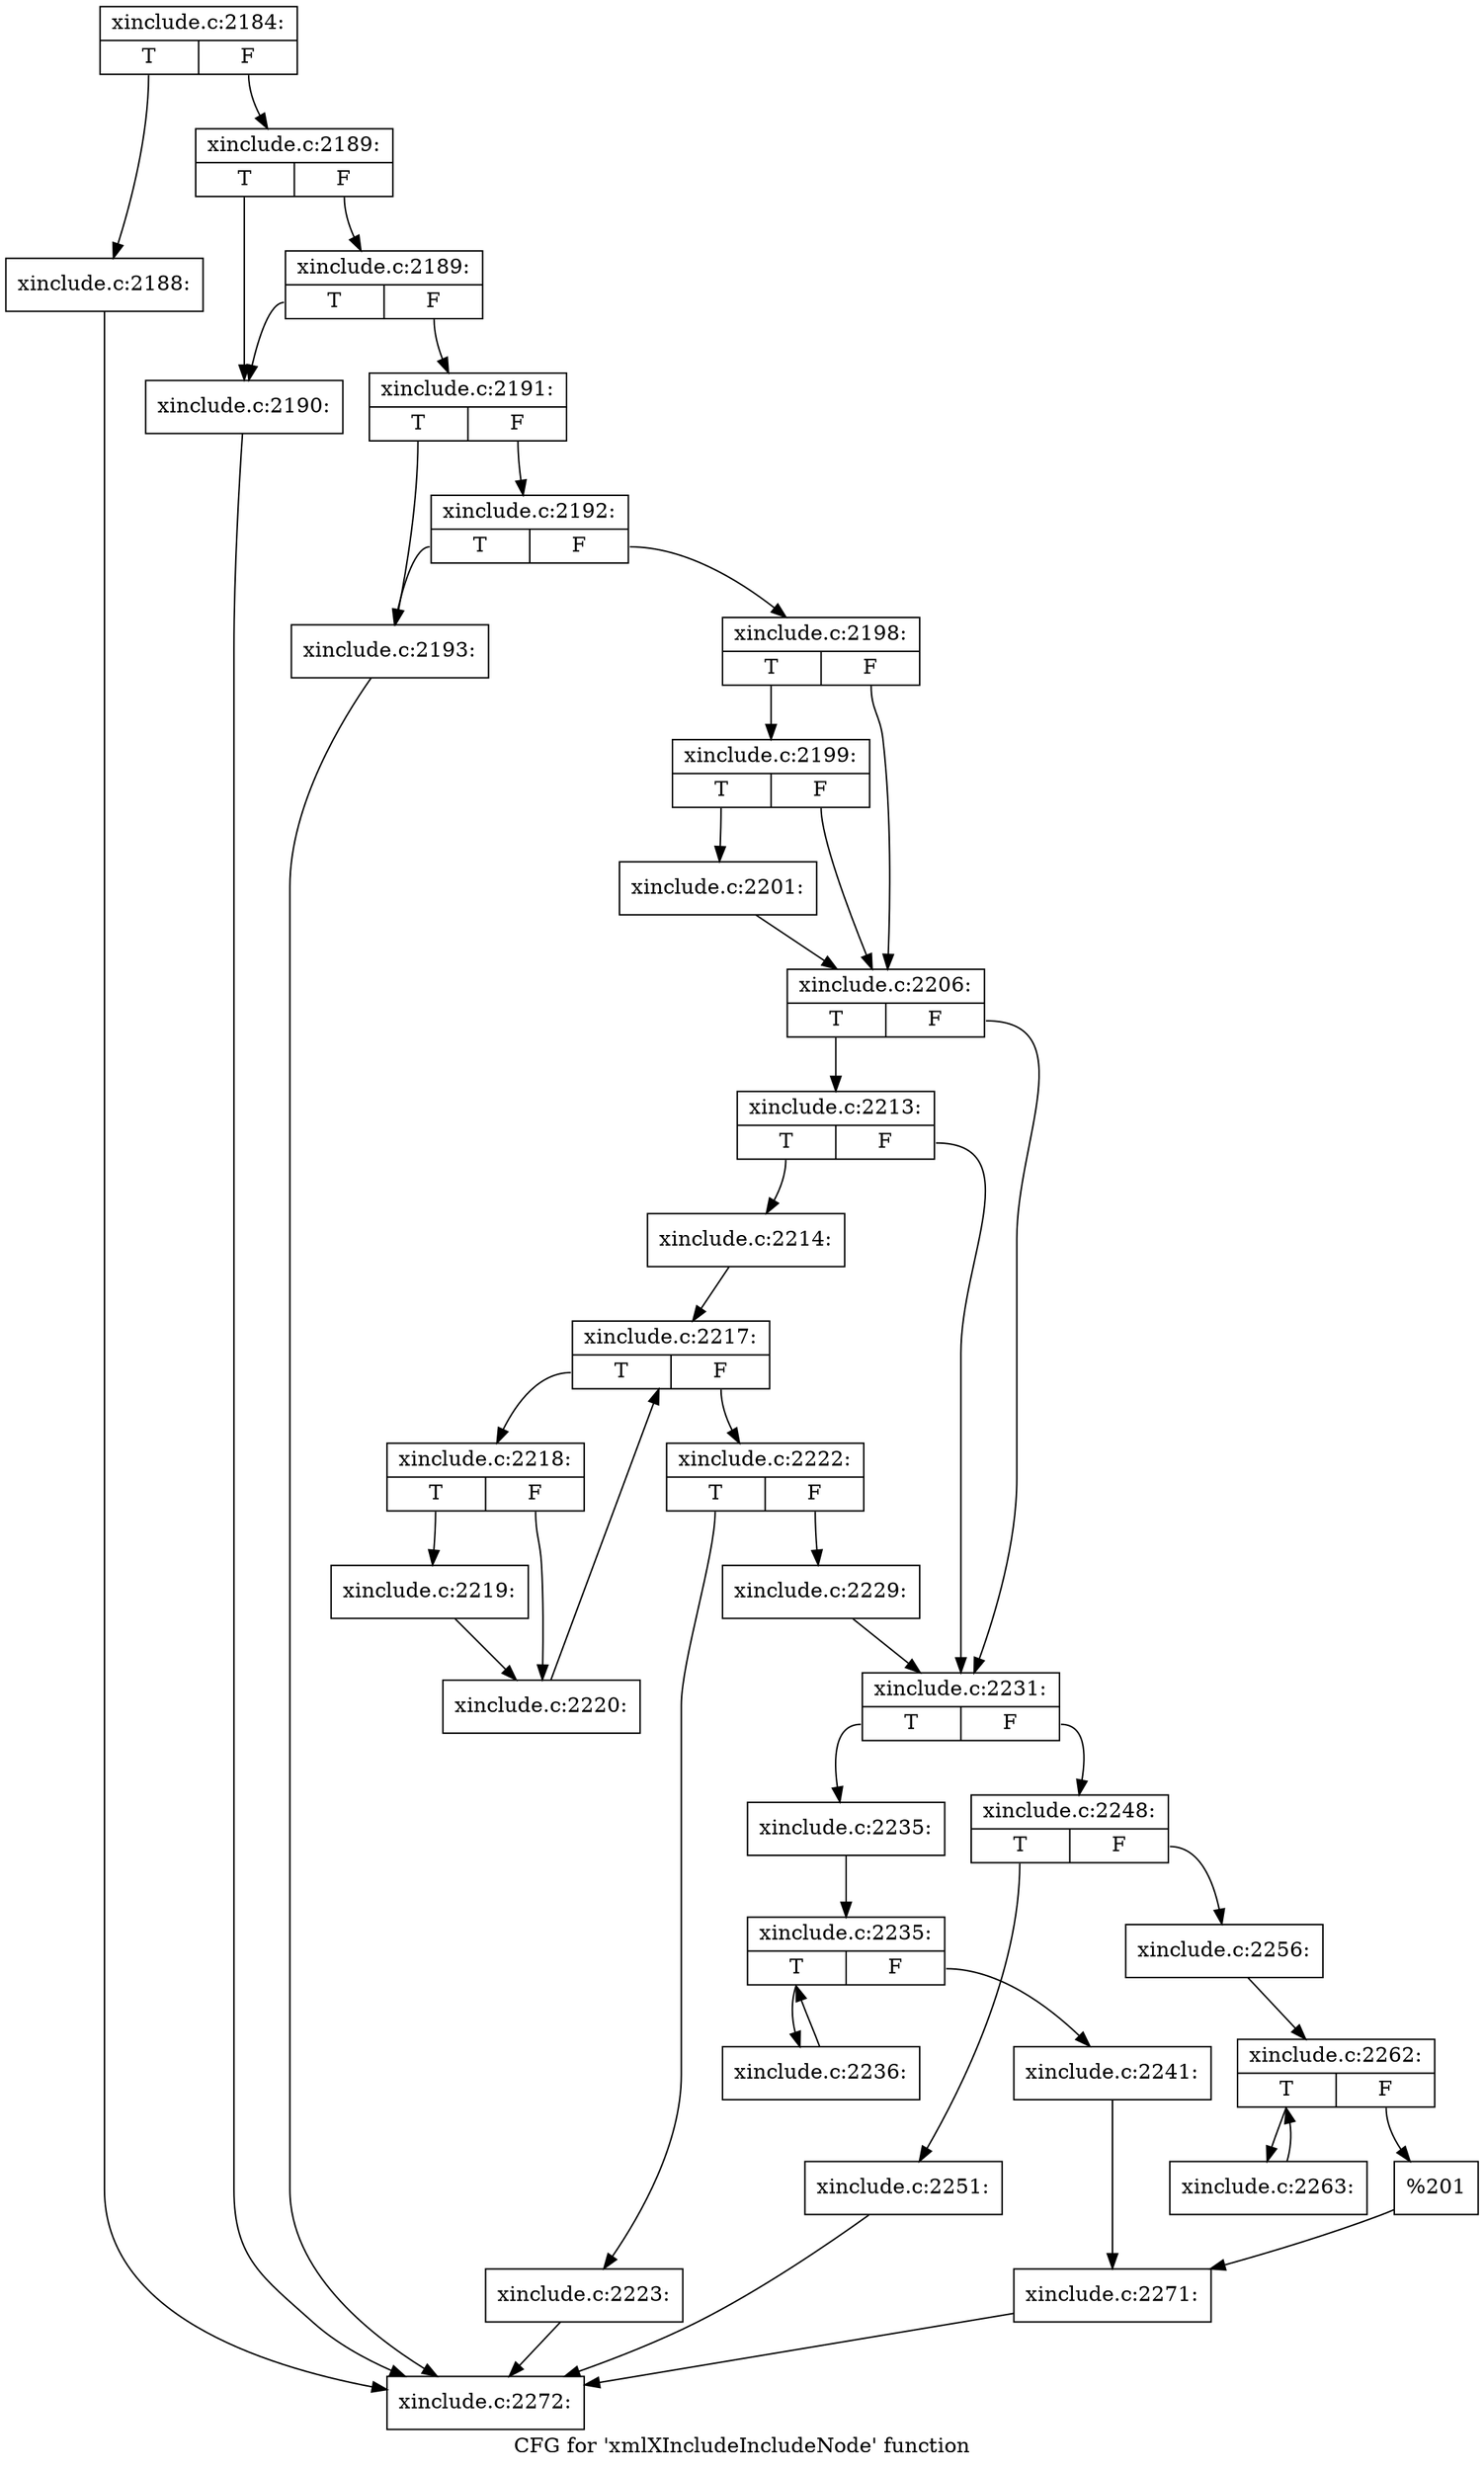 digraph "CFG for 'xmlXIncludeIncludeNode' function" {
	label="CFG for 'xmlXIncludeIncludeNode' function";

	Node0x55e16d0 [shape=record,label="{xinclude.c:2184:|{<s0>T|<s1>F}}"];
	Node0x55e16d0:s0 -> Node0x55e3c70;
	Node0x55e16d0:s1 -> Node0x55e3cc0;
	Node0x55e3c70 [shape=record,label="{xinclude.c:2188:}"];
	Node0x55e3c70 -> Node0x54f85f0;
	Node0x55e3cc0 [shape=record,label="{xinclude.c:2189:|{<s0>T|<s1>F}}"];
	Node0x55e3cc0:s0 -> Node0x55e4180;
	Node0x55e3cc0:s1 -> Node0x55e4220;
	Node0x55e4220 [shape=record,label="{xinclude.c:2189:|{<s0>T|<s1>F}}"];
	Node0x55e4220:s0 -> Node0x55e4180;
	Node0x55e4220:s1 -> Node0x55e41d0;
	Node0x55e4180 [shape=record,label="{xinclude.c:2190:}"];
	Node0x55e4180 -> Node0x54f85f0;
	Node0x55e41d0 [shape=record,label="{xinclude.c:2191:|{<s0>T|<s1>F}}"];
	Node0x55e41d0:s0 -> Node0x55e5080;
	Node0x55e41d0:s1 -> Node0x55e5120;
	Node0x55e5120 [shape=record,label="{xinclude.c:2192:|{<s0>T|<s1>F}}"];
	Node0x55e5120:s0 -> Node0x55e5080;
	Node0x55e5120:s1 -> Node0x55e50d0;
	Node0x55e5080 [shape=record,label="{xinclude.c:2193:}"];
	Node0x55e5080 -> Node0x54f85f0;
	Node0x55e50d0 [shape=record,label="{xinclude.c:2198:|{<s0>T|<s1>F}}"];
	Node0x55e50d0:s0 -> Node0x5523d30;
	Node0x55e50d0:s1 -> Node0x5523ce0;
	Node0x5523d30 [shape=record,label="{xinclude.c:2199:|{<s0>T|<s1>F}}"];
	Node0x5523d30:s0 -> Node0x5523c90;
	Node0x5523d30:s1 -> Node0x5523ce0;
	Node0x5523c90 [shape=record,label="{xinclude.c:2201:}"];
	Node0x5523c90 -> Node0x5523ce0;
	Node0x5523ce0 [shape=record,label="{xinclude.c:2206:|{<s0>T|<s1>F}}"];
	Node0x5523ce0:s0 -> Node0x55271e0;
	Node0x5523ce0:s1 -> Node0x5527190;
	Node0x55271e0 [shape=record,label="{xinclude.c:2213:|{<s0>T|<s1>F}}"];
	Node0x55271e0:s0 -> Node0x5527140;
	Node0x55271e0:s1 -> Node0x5527190;
	Node0x5527140 [shape=record,label="{xinclude.c:2214:}"];
	Node0x5527140 -> Node0x5527f80;
	Node0x5527f80 [shape=record,label="{xinclude.c:2217:|{<s0>T|<s1>F}}"];
	Node0x5527f80:s0 -> Node0x5528370;
	Node0x5527f80:s1 -> Node0x55281a0;
	Node0x5528370 [shape=record,label="{xinclude.c:2218:|{<s0>T|<s1>F}}"];
	Node0x5528370:s0 -> Node0x5528530;
	Node0x5528370:s1 -> Node0x5528580;
	Node0x5528530 [shape=record,label="{xinclude.c:2219:}"];
	Node0x5528530 -> Node0x5528580;
	Node0x5528580 [shape=record,label="{xinclude.c:2220:}"];
	Node0x5528580 -> Node0x5527f80;
	Node0x55281a0 [shape=record,label="{xinclude.c:2222:|{<s0>T|<s1>F}}"];
	Node0x55281a0:s0 -> Node0x5528e40;
	Node0x55281a0:s1 -> Node0x5528e90;
	Node0x5528e40 [shape=record,label="{xinclude.c:2223:}"];
	Node0x5528e40 -> Node0x54f85f0;
	Node0x5528e90 [shape=record,label="{xinclude.c:2229:}"];
	Node0x5528e90 -> Node0x5527190;
	Node0x5527190 [shape=record,label="{xinclude.c:2231:|{<s0>T|<s1>F}}"];
	Node0x5527190:s0 -> Node0x5529e20;
	Node0x5527190:s1 -> Node0x5529ec0;
	Node0x5529e20 [shape=record,label="{xinclude.c:2235:}"];
	Node0x5529e20 -> Node0x552a3a0;
	Node0x552a3a0 [shape=record,label="{xinclude.c:2235:|{<s0>T|<s1>F}}"];
	Node0x552a3a0:s0 -> Node0x552a790;
	Node0x552a3a0:s1 -> Node0x552a5c0;
	Node0x552a790 [shape=record,label="{xinclude.c:2236:}"];
	Node0x552a790 -> Node0x552a3a0;
	Node0x552a5c0 [shape=record,label="{xinclude.c:2241:}"];
	Node0x552a5c0 -> Node0x5529e70;
	Node0x5529ec0 [shape=record,label="{xinclude.c:2248:|{<s0>T|<s1>F}}"];
	Node0x5529ec0:s0 -> Node0x54a0ce0;
	Node0x5529ec0:s1 -> Node0x552af40;
	Node0x54a0ce0 [shape=record,label="{xinclude.c:2251:}"];
	Node0x54a0ce0 -> Node0x54f85f0;
	Node0x552af40 [shape=record,label="{xinclude.c:2256:}"];
	Node0x552af40 -> Node0x552b260;
	Node0x552b260 [shape=record,label="{xinclude.c:2262:|{<s0>T|<s1>F}}"];
	Node0x552b260:s0 -> Node0x54d3100;
	Node0x552b260:s1 -> Node0x552aff0;
	Node0x54d3100 [shape=record,label="{xinclude.c:2263:}"];
	Node0x54d3100 -> Node0x552b260;
	Node0x552aff0 [shape=record,label="{%201}"];
	Node0x552aff0 -> Node0x5529e70;
	Node0x5529e70 [shape=record,label="{xinclude.c:2271:}"];
	Node0x5529e70 -> Node0x54f85f0;
	Node0x54f85f0 [shape=record,label="{xinclude.c:2272:}"];
}
